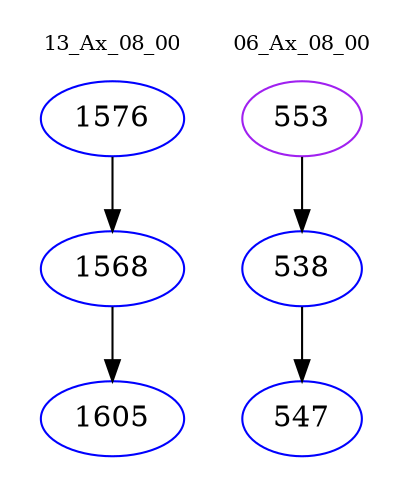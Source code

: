 digraph{
subgraph cluster_0 {
color = white
label = "13_Ax_08_00";
fontsize=10;
T0_1576 [label="1576", color="blue"]
T0_1576 -> T0_1568 [color="black"]
T0_1568 [label="1568", color="blue"]
T0_1568 -> T0_1605 [color="black"]
T0_1605 [label="1605", color="blue"]
}
subgraph cluster_1 {
color = white
label = "06_Ax_08_00";
fontsize=10;
T1_553 [label="553", color="purple"]
T1_553 -> T1_538 [color="black"]
T1_538 [label="538", color="blue"]
T1_538 -> T1_547 [color="black"]
T1_547 [label="547", color="blue"]
}
}
